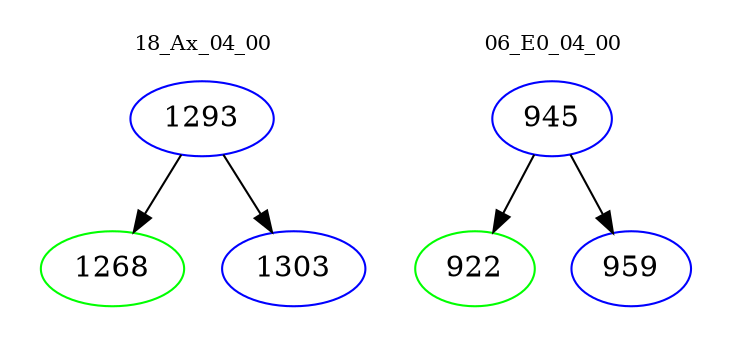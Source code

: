 digraph{
subgraph cluster_0 {
color = white
label = "18_Ax_04_00";
fontsize=10;
T0_1293 [label="1293", color="blue"]
T0_1293 -> T0_1268 [color="black"]
T0_1268 [label="1268", color="green"]
T0_1293 -> T0_1303 [color="black"]
T0_1303 [label="1303", color="blue"]
}
subgraph cluster_1 {
color = white
label = "06_E0_04_00";
fontsize=10;
T1_945 [label="945", color="blue"]
T1_945 -> T1_922 [color="black"]
T1_922 [label="922", color="green"]
T1_945 -> T1_959 [color="black"]
T1_959 [label="959", color="blue"]
}
}
